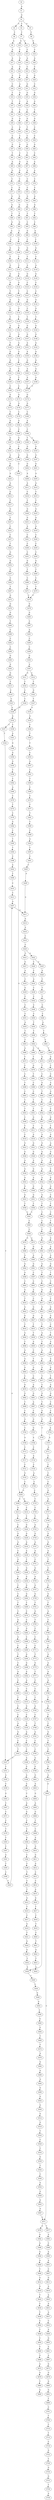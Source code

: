 strict digraph  {
	S0 -> S1 [ label = A ];
	S1 -> S2 [ label = G ];
	S2 -> S3 [ label = A ];
	S2 -> S4 [ label = C ];
	S2 -> S5 [ label = G ];
	S3 -> S6 [ label = T ];
	S4 -> S7 [ label = T ];
	S5 -> S8 [ label = T ];
	S6 -> S9 [ label = A ];
	S7 -> S10 [ label = A ];
	S7 -> S11 [ label = C ];
	S8 -> S12 [ label = G ];
	S9 -> S13 [ label = A ];
	S10 -> S14 [ label = C ];
	S11 -> S15 [ label = C ];
	S12 -> S16 [ label = C ];
	S13 -> S17 [ label = A ];
	S14 -> S18 [ label = G ];
	S15 -> S19 [ label = A ];
	S16 -> S20 [ label = A ];
	S17 -> S21 [ label = A ];
	S18 -> S22 [ label = A ];
	S19 -> S23 [ label = C ];
	S20 -> S24 [ label = C ];
	S21 -> S25 [ label = A ];
	S22 -> S26 [ label = G ];
	S23 -> S27 [ label = C ];
	S24 -> S28 [ label = G ];
	S25 -> S29 [ label = C ];
	S26 -> S30 [ label = A ];
	S27 -> S31 [ label = G ];
	S28 -> S32 [ label = C ];
	S29 -> S33 [ label = T ];
	S30 -> S34 [ label = A ];
	S31 -> S35 [ label = G ];
	S32 -> S36 [ label = G ];
	S33 -> S37 [ label = T ];
	S34 -> S38 [ label = C ];
	S35 -> S39 [ label = A ];
	S36 -> S40 [ label = G ];
	S37 -> S41 [ label = T ];
	S38 -> S42 [ label = T ];
	S39 -> S43 [ label = C ];
	S40 -> S44 [ label = T ];
	S41 -> S45 [ label = G ];
	S42 -> S46 [ label = G ];
	S43 -> S47 [ label = G ];
	S44 -> S48 [ label = G ];
	S45 -> S49 [ label = C ];
	S46 -> S50 [ label = G ];
	S47 -> S51 [ label = T ];
	S48 -> S52 [ label = C ];
	S49 -> S53 [ label = C ];
	S50 -> S54 [ label = C ];
	S51 -> S55 [ label = C ];
	S52 -> S56 [ label = C ];
	S53 -> S57 [ label = G ];
	S54 -> S58 [ label = G ];
	S55 -> S59 [ label = G ];
	S56 -> S60 [ label = G ];
	S57 -> S61 [ label = T ];
	S58 -> S62 [ label = C ];
	S59 -> S63 [ label = T ];
	S60 -> S64 [ label = C ];
	S61 -> S65 [ label = A ];
	S62 -> S66 [ label = A ];
	S63 -> S67 [ label = G ];
	S64 -> S68 [ label = A ];
	S65 -> S69 [ label = G ];
	S66 -> S70 [ label = G ];
	S67 -> S71 [ label = A ];
	S68 -> S72 [ label = A ];
	S69 -> S73 [ label = C ];
	S70 -> S74 [ label = C ];
	S71 -> S75 [ label = C ];
	S72 -> S76 [ label = C ];
	S73 -> S77 [ label = C ];
	S74 -> S78 [ label = G ];
	S75 -> S79 [ label = C ];
	S76 -> S80 [ label = C ];
	S77 -> S81 [ label = G ];
	S78 -> S82 [ label = G ];
	S79 -> S83 [ label = G ];
	S80 -> S84 [ label = A ];
	S81 -> S85 [ label = G ];
	S82 -> S86 [ label = G ];
	S83 -> S87 [ label = G ];
	S84 -> S88 [ label = G ];
	S85 -> S89 [ label = T ];
	S86 -> S90 [ label = T ];
	S87 -> S91 [ label = T ];
	S88 -> S92 [ label = T ];
	S89 -> S93 [ label = G ];
	S90 -> S94 [ label = G ];
	S91 -> S95 [ label = C ];
	S92 -> S96 [ label = C ];
	S93 -> S97 [ label = A ];
	S94 -> S98 [ label = C ];
	S95 -> S99 [ label = G ];
	S96 -> S100 [ label = G ];
	S97 -> S101 [ label = C ];
	S98 -> S102 [ label = C ];
	S99 -> S103 [ label = C ];
	S100 -> S104 [ label = C ];
	S101 -> S105 [ label = G ];
	S102 -> S106 [ label = G ];
	S103 -> S107 [ label = G ];
	S104 -> S108 [ label = G ];
	S105 -> S109 [ label = T ];
	S106 -> S110 [ label = C ];
	S107 -> S111 [ label = T ];
	S108 -> S112 [ label = C ];
	S109 -> S113 [ label = G ];
	S110 -> S114 [ label = C ];
	S111 -> S115 [ label = A ];
	S112 -> S116 [ label = A ];
	S113 -> S117 [ label = G ];
	S114 -> S118 [ label = G ];
	S115 -> S119 [ label = G ];
	S116 -> S120 [ label = G ];
	S117 -> S121 [ label = G ];
	S118 -> S122 [ label = G ];
	S119 -> S123 [ label = C ];
	S120 -> S124 [ label = C ];
	S121 -> S125 [ label = T ];
	S122 -> S126 [ label = T ];
	S123 -> S127 [ label = C ];
	S124 -> S128 [ label = C ];
	S125 -> S129 [ label = A ];
	S126 -> S130 [ label = G ];
	S127 -> S131 [ label = G ];
	S128 -> S132 [ label = G ];
	S129 -> S133 [ label = C ];
	S130 -> S134 [ label = G ];
	S131 -> S135 [ label = C ];
	S132 -> S136 [ label = G ];
	S133 -> S137 [ label = T ];
	S134 -> S138 [ label = T ];
	S135 -> S139 [ label = T ];
	S136 -> S140 [ label = T ];
	S137 -> S141 [ label = A ];
	S138 -> S142 [ label = G ];
	S139 -> S143 [ label = G ];
	S140 -> S144 [ label = G ];
	S141 -> S145 [ label = T ];
	S142 -> S146 [ label = G ];
	S143 -> S147 [ label = G ];
	S144 -> S148 [ label = G ];
	S145 -> S149 [ label = T ];
	S146 -> S150 [ label = A ];
	S147 -> S151 [ label = A ];
	S148 -> S152 [ label = A ];
	S149 -> S153 [ label = G ];
	S150 -> S154 [ label = A ];
	S151 -> S155 [ label = A ];
	S152 -> S156 [ label = A ];
	S153 -> S157 [ label = G ];
	S154 -> S158 [ label = C ];
	S155 -> S159 [ label = G ];
	S156 -> S160 [ label = G ];
	S157 -> S161 [ label = A ];
	S158 -> S162 [ label = C ];
	S159 -> S163 [ label = A ];
	S160 -> S164 [ label = A ];
	S161 -> S165 [ label = A ];
	S162 -> S166 [ label = T ];
	S163 -> S167 [ label = A ];
	S164 -> S168 [ label = A ];
	S165 -> S169 [ label = C ];
	S166 -> S170 [ label = C ];
	S167 -> S171 [ label = C ];
	S168 -> S171 [ label = C ];
	S169 -> S172 [ label = G ];
	S170 -> S173 [ label = G ];
	S171 -> S174 [ label = G ];
	S172 -> S175 [ label = G ];
	S173 -> S176 [ label = G ];
	S174 -> S177 [ label = G ];
	S175 -> S178 [ label = T ];
	S176 -> S179 [ label = C ];
	S177 -> S180 [ label = C ];
	S178 -> S181 [ label = A ];
	S179 -> S182 [ label = A ];
	S180 -> S183 [ label = A ];
	S181 -> S184 [ label = C ];
	S182 -> S185 [ label = C ];
	S183 -> S186 [ label = C ];
	S184 -> S187 [ label = G ];
	S185 -> S188 [ label = G ];
	S186 -> S189 [ label = C ];
	S186 -> S190 [ label = T ];
	S187 -> S191 [ label = A ];
	S188 -> S192 [ label = C ];
	S189 -> S193 [ label = G ];
	S190 -> S194 [ label = G ];
	S191 -> S195 [ label = A ];
	S192 -> S196 [ label = G ];
	S193 -> S197 [ label = G ];
	S194 -> S198 [ label = G ];
	S195 -> S199 [ label = G ];
	S196 -> S200 [ label = C ];
	S197 -> S201 [ label = G ];
	S198 -> S202 [ label = G ];
	S199 -> S203 [ label = A ];
	S200 -> S204 [ label = G ];
	S201 -> S205 [ label = A ];
	S202 -> S206 [ label = A ];
	S203 -> S207 [ label = A ];
	S204 -> S208 [ label = C ];
	S204 -> S209 [ label = G ];
	S205 -> S210 [ label = A ];
	S206 -> S211 [ label = A ];
	S207 -> S212 [ label = G ];
	S208 -> S213 [ label = G ];
	S209 -> S214 [ label = C ];
	S210 -> S215 [ label = T ];
	S211 -> S216 [ label = C ];
	S212 -> S217 [ label = T ];
	S213 -> S218 [ label = T ];
	S214 -> S219 [ label = T ];
	S215 -> S220 [ label = T ];
	S216 -> S221 [ label = T ];
	S217 -> S222 [ label = G ];
	S218 -> S223 [ label = C ];
	S219 -> S224 [ label = G ];
	S220 -> S225 [ label = G ];
	S221 -> S226 [ label = G ];
	S222 -> S227 [ label = T ];
	S223 -> S228 [ label = G ];
	S224 -> S229 [ label = G ];
	S225 -> S230 [ label = A ];
	S226 -> S231 [ label = G ];
	S227 -> S232 [ label = C ];
	S228 -> S233 [ label = A ];
	S229 -> S234 [ label = A ];
	S230 -> S235 [ label = A ];
	S231 -> S236 [ label = A ];
	S232 -> S237 [ label = C ];
	S233 -> S238 [ label = C ];
	S234 -> S239 [ label = A ];
	S235 -> S240 [ label = C ];
	S236 -> S241 [ label = C ];
	S237 -> S242 [ label = T ];
	S238 -> S243 [ label = G ];
	S239 -> S244 [ label = T ];
	S240 -> S245 [ label = C ];
	S241 -> S246 [ label = C ];
	S242 -> S247 [ label = G ];
	S243 -> S248 [ label = C ];
	S244 -> S249 [ label = G ];
	S245 -> S250 [ label = C ];
	S246 -> S251 [ label = C ];
	S247 -> S252 [ label = G ];
	S248 -> S253 [ label = G ];
	S249 -> S254 [ label = G ];
	S250 -> S255 [ label = G ];
	S251 -> S256 [ label = G ];
	S252 -> S257 [ label = C ];
	S253 -> S258 [ label = C ];
	S254 -> S259 [ label = G ];
	S255 -> S260 [ label = T ];
	S256 -> S261 [ label = T ];
	S257 -> S262 [ label = C ];
	S258 -> S263 [ label = C ];
	S259 -> S264 [ label = G ];
	S260 -> S265 [ label = C ];
	S261 -> S266 [ label = C ];
	S262 -> S267 [ label = T ];
	S263 -> S268 [ label = T ];
	S264 -> S269 [ label = T ];
	S265 -> S270 [ label = T ];
	S266 -> S271 [ label = T ];
	S267 -> S272 [ label = G ];
	S268 -> S273 [ label = C ];
	S269 -> S274 [ label = C ];
	S270 -> S275 [ label = C ];
	S271 -> S275 [ label = C ];
	S272 -> S276 [ label = G ];
	S273 -> S277 [ label = G ];
	S274 -> S278 [ label = C ];
	S275 -> S279 [ label = G ];
	S276 -> S280 [ label = G ];
	S277 -> S281 [ label = G ];
	S278 -> S282 [ label = G ];
	S279 -> S283 [ label = G ];
	S280 -> S284 [ label = T ];
	S281 -> S285 [ label = G ];
	S282 -> S286 [ label = C ];
	S283 -> S287 [ label = C ];
	S284 -> S288 [ label = C ];
	S285 -> S289 [ label = C ];
	S286 -> S290 [ label = C ];
	S287 -> S291 [ label = A ];
	S288 -> S292 [ label = C ];
	S289 -> S293 [ label = T ];
	S290 -> S294 [ label = G ];
	S291 -> S295 [ label = C ];
	S292 -> S296 [ label = C ];
	S293 -> S297 [ label = C ];
	S294 -> S298 [ label = G ];
	S295 -> S299 [ label = C ];
	S296 -> S300 [ label = G ];
	S297 -> S301 [ label = A ];
	S298 -> S302 [ label = A ];
	S299 -> S303 [ label = G ];
	S300 -> S304 [ label = A ];
	S301 -> S305 [ label = C ];
	S302 -> S306 [ label = A ];
	S303 -> S307 [ label = A ];
	S304 -> S308 [ label = G ];
	S305 -> S309 [ label = G ];
	S306 -> S310 [ label = C ];
	S307 -> S311 [ label = G ];
	S307 -> S312 [ label = A ];
	S308 -> S313 [ label = T ];
	S309 -> S314 [ label = T ];
	S310 -> S315 [ label = T ];
	S311 -> S316 [ label = T ];
	S312 -> S317 [ label = T ];
	S313 -> S318 [ label = C ];
	S314 -> S319 [ label = C ];
	S315 -> S320 [ label = G ];
	S316 -> S321 [ label = C ];
	S317 -> S322 [ label = G ];
	S318 -> S323 [ label = C ];
	S319 -> S324 [ label = C ];
	S320 -> S325 [ label = C ];
	S321 -> S326 [ label = C ];
	S322 -> S327 [ label = T ];
	S323 -> S328 [ label = A ];
	S324 -> S329 [ label = A ];
	S325 -> S330 [ label = A ];
	S326 -> S328 [ label = A ];
	S327 -> S331 [ label = A ];
	S328 -> S332 [ label = G ];
	S329 -> S333 [ label = G ];
	S330 -> S334 [ label = A ];
	S331 -> S335 [ label = G ];
	S332 -> S336 [ label = T ];
	S332 -> S337 [ label = C ];
	S333 -> S338 [ label = C ];
	S334 -> S339 [ label = C ];
	S335 -> S340 [ label = T ];
	S336 -> S341 [ label = A ];
	S337 -> S342 [ label = T ];
	S338 -> S343 [ label = T ];
	S339 -> S344 [ label = C ];
	S340 -> S345 [ label = T ];
	S341 -> S346 [ label = G ];
	S342 -> S347 [ label = T ];
	S343 -> S347 [ label = T ];
	S344 -> S348 [ label = A ];
	S345 -> S349 [ label = T ];
	S346 -> S350 [ label = G ];
	S347 -> S351 [ label = C ];
	S348 -> S352 [ label = G ];
	S349 -> S353 [ label = C ];
	S350 -> S354 [ label = G ];
	S351 -> S355 [ label = A ];
	S352 -> S356 [ label = A ];
	S353 -> S357 [ label = A ];
	S354 -> S358 [ label = T ];
	S355 -> S359 [ label = C ];
	S356 -> S360 [ label = A ];
	S357 -> S361 [ label = C ];
	S358 -> S362 [ label = C ];
	S359 -> S363 [ label = G ];
	S360 -> S364 [ label = C ];
	S361 -> S365 [ label = T ];
	S362 -> S366 [ label = A ];
	S363 -> S367 [ label = C ];
	S364 -> S368 [ label = A ];
	S365 -> S369 [ label = C ];
	S366 -> S370 [ label = C ];
	S367 -> S371 [ label = C ];
	S368 -> S372 [ label = G ];
	S369 -> S373 [ label = C ];
	S370 -> S374 [ label = T ];
	S371 -> S375 [ label = C ];
	S372 -> S376 [ label = C ];
	S373 -> S377 [ label = T ];
	S374 -> S378 [ label = C ];
	S375 -> S379 [ label = T ];
	S376 -> S380 [ label = C ];
	S377 -> S381 [ label = T ];
	S378 -> S382 [ label = G ];
	S379 -> S383 [ label = T ];
	S380 -> S384 [ label = G ];
	S381 -> S385 [ label = T ];
	S382 -> S386 [ label = C ];
	S383 -> S387 [ label = C ];
	S384 -> S388 [ label = T ];
	S385 -> S389 [ label = C ];
	S386 -> S390 [ label = T ];
	S387 -> S391 [ label = A ];
	S388 -> S392 [ label = C ];
	S389 -> S393 [ label = A ];
	S390 -> S394 [ label = T ];
	S391 -> S395 [ label = T ];
	S392 -> S396 [ label = C ];
	S393 -> S397 [ label = T ];
	S394 -> S398 [ label = C ];
	S395 -> S399 [ label = C ];
	S396 -> S400 [ label = T ];
	S397 -> S401 [ label = C ];
	S398 -> S402 [ label = A ];
	S399 -> S403 [ label = C ];
	S400 -> S404 [ label = C ];
	S401 -> S405 [ label = C ];
	S402 -> S406 [ label = T ];
	S403 -> S407 [ label = A ];
	S404 -> S408 [ label = T ];
	S405 -> S409 [ label = A ];
	S406 -> S410 [ label = C ];
	S407 -> S411 [ label = G ];
	S408 -> S412 [ label = G ];
	S409 -> S411 [ label = G ];
	S410 -> S413 [ label = C ];
	S411 -> S414 [ label = A ];
	S412 -> S415 [ label = T ];
	S413 -> S407 [ label = A ];
	S414 -> S416 [ label = A ];
	S415 -> S417 [ label = C ];
	S416 -> S418 [ label = C ];
	S417 -> S419 [ label = G ];
	S418 -> S420 [ label = C ];
	S419 -> S421 [ label = T ];
	S420 -> S422 [ label = A ];
	S420 -> S423 [ label = G ];
	S421 -> S424 [ label = G ];
	S422 -> S425 [ label = G ];
	S422 -> S426 [ label = C ];
	S423 -> S427 [ label = G ];
	S424 -> S428 [ label = G ];
	S425 -> S429 [ label = A ];
	S426 -> S430 [ label = C ];
	S427 -> S431 [ label = A ];
	S428 -> S432 [ label = T ];
	S429 -> S433 [ label = C ];
	S430 -> S434 [ label = A ];
	S431 -> S435 [ label = C ];
	S432 -> S436 [ label = A ];
	S433 -> S437 [ label = T ];
	S434 -> S438 [ label = C ];
	S435 -> S439 [ label = G ];
	S436 -> S440 [ label = C ];
	S437 -> S441 [ label = C ];
	S438 -> S442 [ label = C ];
	S439 -> S443 [ label = C ];
	S440 -> S444 [ label = C ];
	S441 -> S445 [ label = C ];
	S442 -> S446 [ label = C ];
	S443 -> S447 [ label = C ];
	S444 -> S448 [ label = G ];
	S445 -> S449 [ label = C ];
	S446 -> S450 [ label = C ];
	S447 -> S451 [ label = C ];
	S448 -> S452 [ label = G ];
	S449 -> S453 [ label = A ];
	S450 -> S454 [ label = T ];
	S451 -> S455 [ label = A ];
	S452 -> S456 [ label = T ];
	S453 -> S457 [ label = T ];
	S454 -> S458 [ label = T ];
	S455 -> S459 [ label = T ];
	S456 -> S460 [ label = G ];
	S457 -> S461 [ label = C ];
	S458 -> S462 [ label = C ];
	S459 -> S463 [ label = C ];
	S460 -> S464 [ label = G ];
	S461 -> S465 [ label = T ];
	S462 -> S466 [ label = C ];
	S462 -> S467 [ label = G ];
	S463 -> S468 [ label = G ];
	S464 -> S469 [ label = T ];
	S465 -> S470 [ label = G ];
	S466 -> S471 [ label = T ];
	S467 -> S472 [ label = A ];
	S468 -> S473 [ label = T ];
	S469 -> S474 [ label = T ];
	S470 -> S475 [ label = C ];
	S471 -> S476 [ label = G ];
	S472 -> S477 [ label = T ];
	S473 -> S478 [ label = C ];
	S474 -> S479 [ label = A ];
	S475 -> S480 [ label = C ];
	S476 -> S481 [ label = T ];
	S477 -> S482 [ label = C ];
	S478 -> S483 [ label = C ];
	S479 -> S484 [ label = G ];
	S480 -> S485 [ label = A ];
	S481 -> S486 [ label = C ];
	S482 -> S487 [ label = G ];
	S483 -> S488 [ label = T ];
	S484 -> S489 [ label = A ];
	S485 -> S490 [ label = G ];
	S486 -> S491 [ label = C ];
	S487 -> S492 [ label = T ];
	S488 -> S493 [ label = C ];
	S489 -> S494 [ label = A ];
	S490 -> S495 [ label = T ];
	S491 -> S496 [ label = T ];
	S492 -> S497 [ label = T ];
	S493 -> S498 [ label = T ];
	S494 -> S499 [ label = G ];
	S495 -> S500 [ label = C ];
	S496 -> S501 [ label = T ];
	S497 -> S502 [ label = T ];
	S498 -> S503 [ label = T ];
	S499 -> S504 [ label = G ];
	S500 -> S505 [ label = G ];
	S501 -> S506 [ label = G ];
	S502 -> S507 [ label = G ];
	S503 -> S508 [ label = C ];
	S504 -> S509 [ label = G ];
	S505 -> S510 [ label = T ];
	S506 -> S511 [ label = T ];
	S507 -> S512 [ label = T ];
	S508 -> S513 [ label = T ];
	S509 -> S514 [ label = G ];
	S510 -> S515 [ label = A ];
	S511 -> S516 [ label = A ];
	S512 -> S517 [ label = A ];
	S513 -> S518 [ label = C ];
	S514 -> S519 [ label = G ];
	S515 -> S520 [ label = A ];
	S516 -> S521 [ label = G ];
	S517 -> S522 [ label = G ];
	S518 -> S523 [ label = G ];
	S519 -> S524 [ label = T ];
	S520 -> S525 [ label = G ];
	S521 -> S526 [ label = G ];
	S522 -> S527 [ label = G ];
	S523 -> S528 [ label = G ];
	S524 -> S529 [ label = C ];
	S525 -> S530 [ label = A ];
	S526 -> S531 [ label = A ];
	S527 -> S532 [ label = A ];
	S528 -> S533 [ label = A ];
	S529 -> S534 [ label = C ];
	S530 -> S535 [ label = C ];
	S531 -> S536 [ label = G ];
	S532 -> S537 [ label = A ];
	S533 -> S538 [ label = G ];
	S534 -> S539 [ label = G ];
	S535 -> S540 [ label = G ];
	S536 -> S541 [ label = A ];
	S537 -> S542 [ label = A ];
	S538 -> S543 [ label = A ];
	S539 -> S544 [ label = T ];
	S540 -> S545 [ label = G ];
	S541 -> S546 [ label = G ];
	S542 -> S547 [ label = G ];
	S543 -> S548 [ label = G ];
	S544 -> S549 [ label = C ];
	S545 -> S550 [ label = C ];
	S546 -> S551 [ label = G ];
	S547 -> S552 [ label = G ];
	S548 -> S553 [ label = G ];
	S549 -> S554 [ label = G ];
	S550 -> S555 [ label = T ];
	S551 -> S556 [ label = T ];
	S552 -> S557 [ label = T ];
	S553 -> S558 [ label = T ];
	S554 -> S559 [ label = G ];
	S555 -> S560 [ label = C ];
	S556 -> S561 [ label = C ];
	S557 -> S562 [ label = C ];
	S558 -> S561 [ label = C ];
	S559 -> S563 [ label = A ];
	S560 -> S564 [ label = T ];
	S561 -> S565 [ label = C ];
	S562 -> S566 [ label = C ];
	S563 -> S567 [ label = A ];
	S564 -> S568 [ label = C ];
	S565 -> S569 [ label = C ];
	S566 -> S570 [ label = C ];
	S567 -> S571 [ label = C ];
	S568 -> S572 [ label = G ];
	S569 -> S573 [ label = A ];
	S569 -> S574 [ label = G ];
	S570 -> S575 [ label = G ];
	S571 -> S576 [ label = A ];
	S571 -> S577 [ label = T ];
	S572 -> S578 [ label = A ];
	S573 -> S579 [ label = G ];
	S574 -> S580 [ label = G ];
	S575 -> S581 [ label = A ];
	S576 -> S582 [ label = G ];
	S577 -> S583 [ label = A ];
	S578 -> S584 [ label = A ];
	S579 -> S585 [ label = A ];
	S580 -> S586 [ label = A ];
	S581 -> S587 [ label = A ];
	S582 -> S588 [ label = G ];
	S583 -> S589 [ label = C ];
	S584 -> S590 [ label = G ];
	S585 -> S591 [ label = G ];
	S586 -> S592 [ label = G ];
	S587 -> S593 [ label = G ];
	S588 -> S594 [ label = A ];
	S589 -> S595 [ label = A ];
	S590 -> S596 [ label = T ];
	S591 -> S597 [ label = C ];
	S592 -> S598 [ label = G ];
	S593 -> S599 [ label = T ];
	S594 -> S600 [ label = A ];
	S595 -> S601 [ label = A ];
	S596 -> S602 [ label = C ];
	S597 -> S603 [ label = C ];
	S598 -> S604 [ label = C ];
	S599 -> S605 [ label = C ];
	S600 -> S606 [ label = T ];
	S601 -> S607 [ label = C ];
	S602 -> S608 [ label = G ];
	S603 -> S609 [ label = A ];
	S604 -> S610 [ label = G ];
	S605 -> S611 [ label = G ];
	S606 -> S612 [ label = A ];
	S607 -> S613 [ label = G ];
	S608 -> S614 [ label = C ];
	S609 -> S615 [ label = C ];
	S610 -> S616 [ label = T ];
	S611 -> S617 [ label = A ];
	S612 -> S618 [ label = G ];
	S613 -> S619 [ label = A ];
	S614 -> S620 [ label = G ];
	S615 -> S621 [ label = G ];
	S616 -> S622 [ label = G ];
	S617 -> S623 [ label = G ];
	S618 -> S624 [ label = T ];
	S619 -> S625 [ label = A ];
	S620 -> S626 [ label = G ];
	S621 -> S627 [ label = G ];
	S622 -> S628 [ label = G ];
	S623 -> S629 [ label = G ];
	S624 -> S630 [ label = C ];
	S625 -> S631 [ label = A ];
	S626 -> S632 [ label = C ];
	S627 -> S633 [ label = T ];
	S628 -> S634 [ label = T ];
	S629 -> S635 [ label = T ];
	S630 -> S636 [ label = T ];
	S631 -> S637 [ label = A ];
	S632 -> S638 [ label = T ];
	S633 -> S639 [ label = T ];
	S634 -> S640 [ label = A ];
	S635 -> S641 [ label = A ];
	S636 -> S642 [ label = C ];
	S637 -> S643 [ label = C ];
	S638 -> S644 [ label = A ];
	S639 -> S645 [ label = A ];
	S640 -> S646 [ label = T ];
	S641 -> S647 [ label = T ];
	S642 -> S648 [ label = T ];
	S643 -> S649 [ label = A ];
	S644 -> S650 [ label = T ];
	S645 -> S651 [ label = C ];
	S646 -> S652 [ label = G ];
	S647 -> S653 [ label = A ];
	S648 -> S654 [ label = C ];
	S649 -> S655 [ label = G ];
	S650 -> S656 [ label = A ];
	S651 -> S657 [ label = T ];
	S652 -> S658 [ label = A ];
	S653 -> S659 [ label = A ];
	S654 -> S660 [ label = T ];
	S655 -> S661 [ label = A ];
	S656 -> S662 [ label = G ];
	S657 -> S663 [ label = G ];
	S658 -> S664 [ label = G ];
	S659 -> S665 [ label = G ];
	S660 -> S666 [ label = G ];
	S661 -> S667 [ label = A ];
	S662 -> S668 [ label = T ];
	S663 -> S669 [ label = C ];
	S664 -> S670 [ label = C ];
	S665 -> S671 [ label = T ];
	S666 -> S672 [ label = A ];
	S667 -> S673 [ label = G ];
	S668 -> S674 [ label = A ];
	S669 -> S675 [ label = A ];
	S670 -> S676 [ label = G ];
	S671 -> S677 [ label = C ];
	S672 -> S678 [ label = G ];
	S673 -> S679 [ label = G ];
	S674 -> S680 [ label = G ];
	S675 -> S681 [ label = G ];
	S676 -> S682 [ label = G ];
	S677 -> S683 [ label = G ];
	S678 -> S684 [ label = T ];
	S679 -> S685 [ label = G ];
	S680 -> S686 [ label = C ];
	S681 -> S687 [ label = A ];
	S682 -> S688 [ label = T ];
	S683 -> S689 [ label = T ];
	S684 -> S690 [ label = A ];
	S685 -> S691 [ label = G ];
	S686 -> S692 [ label = C ];
	S687 -> S693 [ label = C ];
	S688 -> S694 [ label = C ];
	S689 -> S695 [ label = G ];
	S691 -> S696 [ label = T ];
	S692 -> S697 [ label = G ];
	S693 -> S698 [ label = G ];
	S694 -> S699 [ label = G ];
	S695 -> S700 [ label = G ];
	S696 -> S701 [ label = C ];
	S697 -> S702 [ label = A ];
	S698 -> S703 [ label = G ];
	S699 -> S704 [ label = C ];
	S700 -> S705 [ label = T ];
	S701 -> S706 [ label = T ];
	S702 -> S707 [ label = A ];
	S703 -> S708 [ label = A ];
	S704 -> S709 [ label = A ];
	S705 -> S436 [ label = A ];
	S706 -> S710 [ label = C ];
	S707 -> S711 [ label = A ];
	S708 -> S712 [ label = C ];
	S709 -> S713 [ label = C ];
	S710 -> S714 [ label = T ];
	S711 -> S715 [ label = C ];
	S712 -> S716 [ label = A ];
	S713 -> S717 [ label = G ];
	S714 -> S718 [ label = C ];
	S715 -> S719 [ label = C ];
	S716 -> S720 [ label = C ];
	S717 -> S721 [ label = C ];
	S718 -> S722 [ label = G ];
	S719 -> S723 [ label = C ];
	S720 -> S724 [ label = A ];
	S721 -> S725 [ label = G ];
	S722 -> S726 [ label = T ];
	S723 -> S727 [ label = C ];
	S724 -> S728 [ label = C ];
	S725 -> S729 [ label = C ];
	S726 -> S730 [ label = G ];
	S727 -> S731 [ label = G ];
	S728 -> S732 [ label = C ];
	S729 -> S204 [ label = G ];
	S730 -> S733 [ label = G ];
	S731 -> S734 [ label = A ];
	S732 -> S735 [ label = T ];
	S733 -> S736 [ label = T ];
	S734 -> S737 [ label = C ];
	S735 -> S738 [ label = C ];
	S736 -> S739 [ label = A ];
	S737 -> S740 [ label = T ];
	S738 -> S741 [ label = T ];
	S740 -> S742 [ label = A ];
	S741 -> S743 [ label = A ];
	S742 -> S744 [ label = G ];
	S743 -> S745 [ label = G ];
	S744 -> S746 [ label = A ];
	S745 -> S747 [ label = A ];
	S746 -> S748 [ label = A ];
	S747 -> S749 [ label = A ];
	S748 -> S750 [ label = T ];
	S749 -> S751 [ label = C ];
	S750 -> S752 [ label = C ];
	S751 -> S753 [ label = G ];
	S752 -> S754 [ label = G ];
	S753 -> S755 [ label = A ];
	S754 -> S756 [ label = G ];
	S755 -> S757 [ label = G ];
	S756 -> S758 [ label = G ];
	S757 -> S759 [ label = G ];
	S758 -> S760 [ label = T ];
	S759 -> S761 [ label = T ];
	S760 -> S762 [ label = A ];
	S761 -> S763 [ label = G ];
	S762 -> S764 [ label = T ];
	S763 -> S765 [ label = T ];
	S764 -> S766 [ label = C ];
	S765 -> S767 [ label = C ];
	S766 -> S768 [ label = C ];
	S767 -> S769 [ label = C ];
	S768 -> S770 [ label = C ];
	S769 -> S771 [ label = C ];
	S770 -> S772 [ label = G ];
	S771 -> S773 [ label = T ];
	S772 -> S774 [ label = A ];
	S773 -> S775 [ label = G ];
	S774 -> S776 [ label = A ];
	S775 -> S777 [ label = T ];
	S776 -> S778 [ label = A ];
	S777 -> S779 [ label = C ];
	S778 -> S780 [ label = G ];
	S779 -> S781 [ label = C ];
	S780 -> S782 [ label = T ];
	S781 -> S783 [ label = T ];
	S782 -> S784 [ label = G ];
	S783 -> S785 [ label = A ];
	S784 -> S786 [ label = T ];
	S785 -> S787 [ label = C ];
	S786 -> S788 [ label = C ];
	S787 -> S789 [ label = T ];
	S788 -> S790 [ label = G ];
	S789 -> S791 [ label = A ];
	S790 -> S792 [ label = T ];
	S791 -> S793 [ label = C ];
	S792 -> S794 [ label = C ];
	S793 -> S795 [ label = C ];
	S794 -> S796 [ label = G ];
	S795 -> S797 [ label = A ];
	S796 -> S798 [ label = G ];
	S797 -> S799 [ label = G ];
	S798 -> S800 [ label = A ];
	S799 -> S801 [ label = G ];
	S800 -> S802 [ label = A ];
	S801 -> S803 [ label = A ];
	S802 -> S571 [ label = C ];
	S803 -> S804 [ label = G ];
	S804 -> S805 [ label = A ];
	S805 -> S806 [ label = G ];
	S806 -> S807 [ label = T ];
	S807 -> S808 [ label = C ];
	S808 -> S809 [ label = A ];
	S809 -> S810 [ label = G ];
	S810 -> S811 [ label = G ];
	S811 -> S812 [ label = A ];
	S812 -> S813 [ label = C ];
	S813 -> S814 [ label = C ];
	S814 -> S815 [ label = A ];
	S815 -> S816 [ label = G ];
	S816 -> S817 [ label = T ];
	S817 -> S818 [ label = C ];
	S818 -> S819 [ label = T ];
	S819 -> S820 [ label = C ];
	S820 -> S821 [ label = T ];
	S821 -> S822 [ label = G ];
	S822 -> S823 [ label = T ];
	S823 -> S824 [ label = A ];
}
